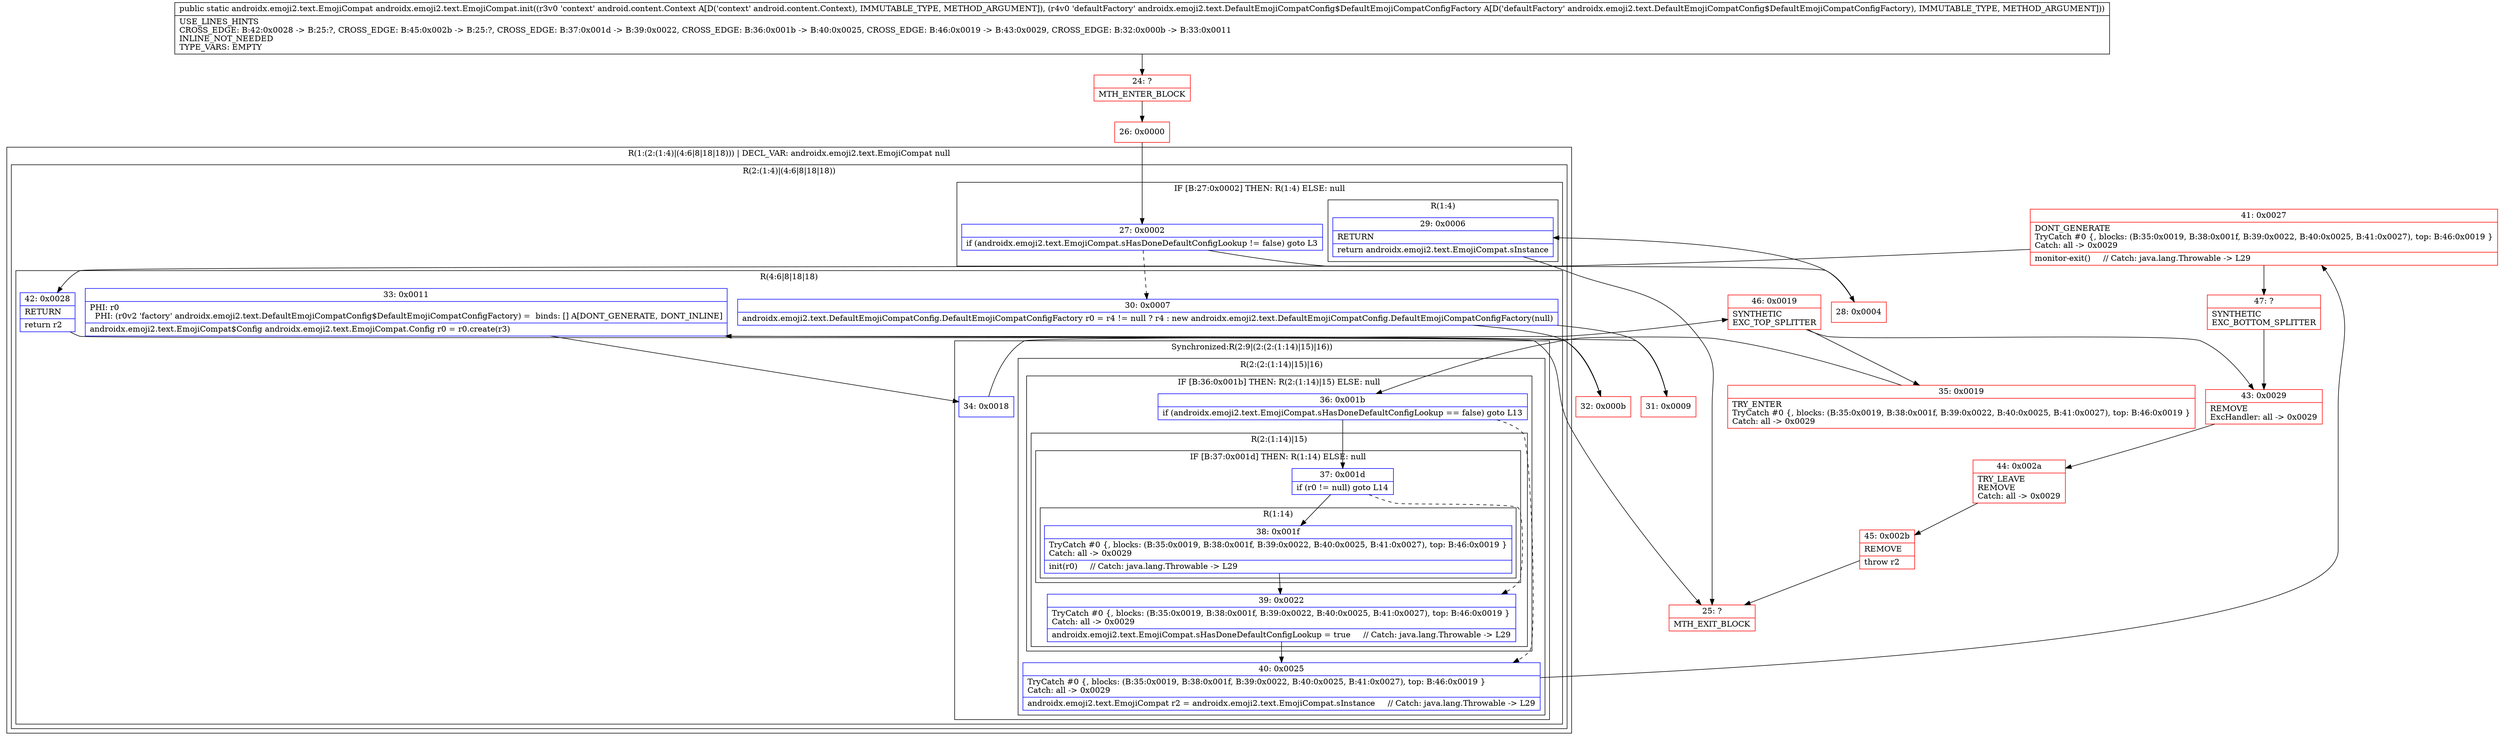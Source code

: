 digraph "CFG forandroidx.emoji2.text.EmojiCompat.init(Landroid\/content\/Context;Landroidx\/emoji2\/text\/DefaultEmojiCompatConfig$DefaultEmojiCompatConfigFactory;)Landroidx\/emoji2\/text\/EmojiCompat;" {
subgraph cluster_Region_1934820686 {
label = "R(1:(2:(1:4)|(4:6|8|18|18))) | DECL_VAR: androidx.emoji2.text.EmojiCompat null\l";
node [shape=record,color=blue];
subgraph cluster_Region_1815724567 {
label = "R(2:(1:4)|(4:6|8|18|18))";
node [shape=record,color=blue];
subgraph cluster_IfRegion_237754154 {
label = "IF [B:27:0x0002] THEN: R(1:4) ELSE: null";
node [shape=record,color=blue];
Node_27 [shape=record,label="{27\:\ 0x0002|if (androidx.emoji2.text.EmojiCompat.sHasDoneDefaultConfigLookup != false) goto L3\l}"];
subgraph cluster_Region_790156976 {
label = "R(1:4)";
node [shape=record,color=blue];
Node_29 [shape=record,label="{29\:\ 0x0006|RETURN\l|return androidx.emoji2.text.EmojiCompat.sInstance\l}"];
}
}
subgraph cluster_Region_8951429 {
label = "R(4:6|8|18|18)";
node [shape=record,color=blue];
Node_30 [shape=record,label="{30\:\ 0x0007|androidx.emoji2.text.DefaultEmojiCompatConfig.DefaultEmojiCompatConfigFactory r0 = r4 != null ? r4 : new androidx.emoji2.text.DefaultEmojiCompatConfig.DefaultEmojiCompatConfigFactory(null)\l}"];
Node_33 [shape=record,label="{33\:\ 0x0011|PHI: r0 \l  PHI: (r0v2 'factory' androidx.emoji2.text.DefaultEmojiCompatConfig$DefaultEmojiCompatConfigFactory) =  binds: [] A[DONT_GENERATE, DONT_INLINE]\l|androidx.emoji2.text.EmojiCompat$Config androidx.emoji2.text.EmojiCompat.Config r0 = r0.create(r3)\l}"];
subgraph cluster_SynchronizedRegion_1141563240 {
label = "Synchronized:R(2:9|(2:(2:(1:14)|15)|16))";
node [shape=record,color=blue];
Node_34 [shape=record,label="{34\:\ 0x0018}"];
subgraph cluster_Region_218313908 {
label = "R(2:(2:(1:14)|15)|16)";
node [shape=record,color=blue];
subgraph cluster_IfRegion_1711375492 {
label = "IF [B:36:0x001b] THEN: R(2:(1:14)|15) ELSE: null";
node [shape=record,color=blue];
Node_36 [shape=record,label="{36\:\ 0x001b|if (androidx.emoji2.text.EmojiCompat.sHasDoneDefaultConfigLookup == false) goto L13\l}"];
subgraph cluster_Region_918789609 {
label = "R(2:(1:14)|15)";
node [shape=record,color=blue];
subgraph cluster_IfRegion_1096650763 {
label = "IF [B:37:0x001d] THEN: R(1:14) ELSE: null";
node [shape=record,color=blue];
Node_37 [shape=record,label="{37\:\ 0x001d|if (r0 != null) goto L14\l}"];
subgraph cluster_Region_2018982156 {
label = "R(1:14)";
node [shape=record,color=blue];
Node_38 [shape=record,label="{38\:\ 0x001f|TryCatch #0 \{, blocks: (B:35:0x0019, B:38:0x001f, B:39:0x0022, B:40:0x0025, B:41:0x0027), top: B:46:0x0019 \}\lCatch: all \-\> 0x0029\l|init(r0)     \/\/ Catch: java.lang.Throwable \-\> L29\l}"];
}
}
Node_39 [shape=record,label="{39\:\ 0x0022|TryCatch #0 \{, blocks: (B:35:0x0019, B:38:0x001f, B:39:0x0022, B:40:0x0025, B:41:0x0027), top: B:46:0x0019 \}\lCatch: all \-\> 0x0029\l|androidx.emoji2.text.EmojiCompat.sHasDoneDefaultConfigLookup = true     \/\/ Catch: java.lang.Throwable \-\> L29\l}"];
}
}
Node_40 [shape=record,label="{40\:\ 0x0025|TryCatch #0 \{, blocks: (B:35:0x0019, B:38:0x001f, B:39:0x0022, B:40:0x0025, B:41:0x0027), top: B:46:0x0019 \}\lCatch: all \-\> 0x0029\l|androidx.emoji2.text.EmojiCompat r2 = androidx.emoji2.text.EmojiCompat.sInstance     \/\/ Catch: java.lang.Throwable \-\> L29\l}"];
}
}
Node_42 [shape=record,label="{42\:\ 0x0028|RETURN\l|return r2\l}"];
}
}
}
Node_24 [shape=record,color=red,label="{24\:\ ?|MTH_ENTER_BLOCK\l}"];
Node_26 [shape=record,color=red,label="{26\:\ 0x0000}"];
Node_28 [shape=record,color=red,label="{28\:\ 0x0004}"];
Node_25 [shape=record,color=red,label="{25\:\ ?|MTH_EXIT_BLOCK\l}"];
Node_31 [shape=record,color=red,label="{31\:\ 0x0009}"];
Node_46 [shape=record,color=red,label="{46\:\ 0x0019|SYNTHETIC\lEXC_TOP_SPLITTER\l}"];
Node_35 [shape=record,color=red,label="{35\:\ 0x0019|TRY_ENTER\lTryCatch #0 \{, blocks: (B:35:0x0019, B:38:0x001f, B:39:0x0022, B:40:0x0025, B:41:0x0027), top: B:46:0x0019 \}\lCatch: all \-\> 0x0029\l}"];
Node_41 [shape=record,color=red,label="{41\:\ 0x0027|DONT_GENERATE\lTryCatch #0 \{, blocks: (B:35:0x0019, B:38:0x001f, B:39:0x0022, B:40:0x0025, B:41:0x0027), top: B:46:0x0019 \}\lCatch: all \-\> 0x0029\l|monitor\-exit()     \/\/ Catch: java.lang.Throwable \-\> L29\l}"];
Node_47 [shape=record,color=red,label="{47\:\ ?|SYNTHETIC\lEXC_BOTTOM_SPLITTER\l}"];
Node_43 [shape=record,color=red,label="{43\:\ 0x0029|REMOVE\lExcHandler: all \-\> 0x0029\l}"];
Node_44 [shape=record,color=red,label="{44\:\ 0x002a|TRY_LEAVE\lREMOVE\lCatch: all \-\> 0x0029\l}"];
Node_45 [shape=record,color=red,label="{45\:\ 0x002b|REMOVE\l|throw r2\l}"];
Node_32 [shape=record,color=red,label="{32\:\ 0x000b}"];
MethodNode[shape=record,label="{public static androidx.emoji2.text.EmojiCompat androidx.emoji2.text.EmojiCompat.init((r3v0 'context' android.content.Context A[D('context' android.content.Context), IMMUTABLE_TYPE, METHOD_ARGUMENT]), (r4v0 'defaultFactory' androidx.emoji2.text.DefaultEmojiCompatConfig$DefaultEmojiCompatConfigFactory A[D('defaultFactory' androidx.emoji2.text.DefaultEmojiCompatConfig$DefaultEmojiCompatConfigFactory), IMMUTABLE_TYPE, METHOD_ARGUMENT]))  | USE_LINES_HINTS\lCROSS_EDGE: B:42:0x0028 \-\> B:25:?, CROSS_EDGE: B:45:0x002b \-\> B:25:?, CROSS_EDGE: B:37:0x001d \-\> B:39:0x0022, CROSS_EDGE: B:36:0x001b \-\> B:40:0x0025, CROSS_EDGE: B:46:0x0019 \-\> B:43:0x0029, CROSS_EDGE: B:32:0x000b \-\> B:33:0x0011\lINLINE_NOT_NEEDED\lTYPE_VARS: EMPTY\l}"];
MethodNode -> Node_24;Node_27 -> Node_28;
Node_27 -> Node_30[style=dashed];
Node_29 -> Node_25;
Node_30 -> Node_31;
Node_30 -> Node_32;
Node_33 -> Node_34;
Node_34 -> Node_46;
Node_36 -> Node_37;
Node_36 -> Node_40[style=dashed];
Node_37 -> Node_38;
Node_37 -> Node_39[style=dashed];
Node_38 -> Node_39;
Node_39 -> Node_40;
Node_40 -> Node_41;
Node_42 -> Node_25;
Node_24 -> Node_26;
Node_26 -> Node_27;
Node_28 -> Node_29;
Node_31 -> Node_33;
Node_46 -> Node_35;
Node_46 -> Node_43;
Node_35 -> Node_36;
Node_41 -> Node_42;
Node_41 -> Node_47;
Node_47 -> Node_43;
Node_43 -> Node_44;
Node_44 -> Node_45;
Node_45 -> Node_25;
Node_32 -> Node_33;
}


